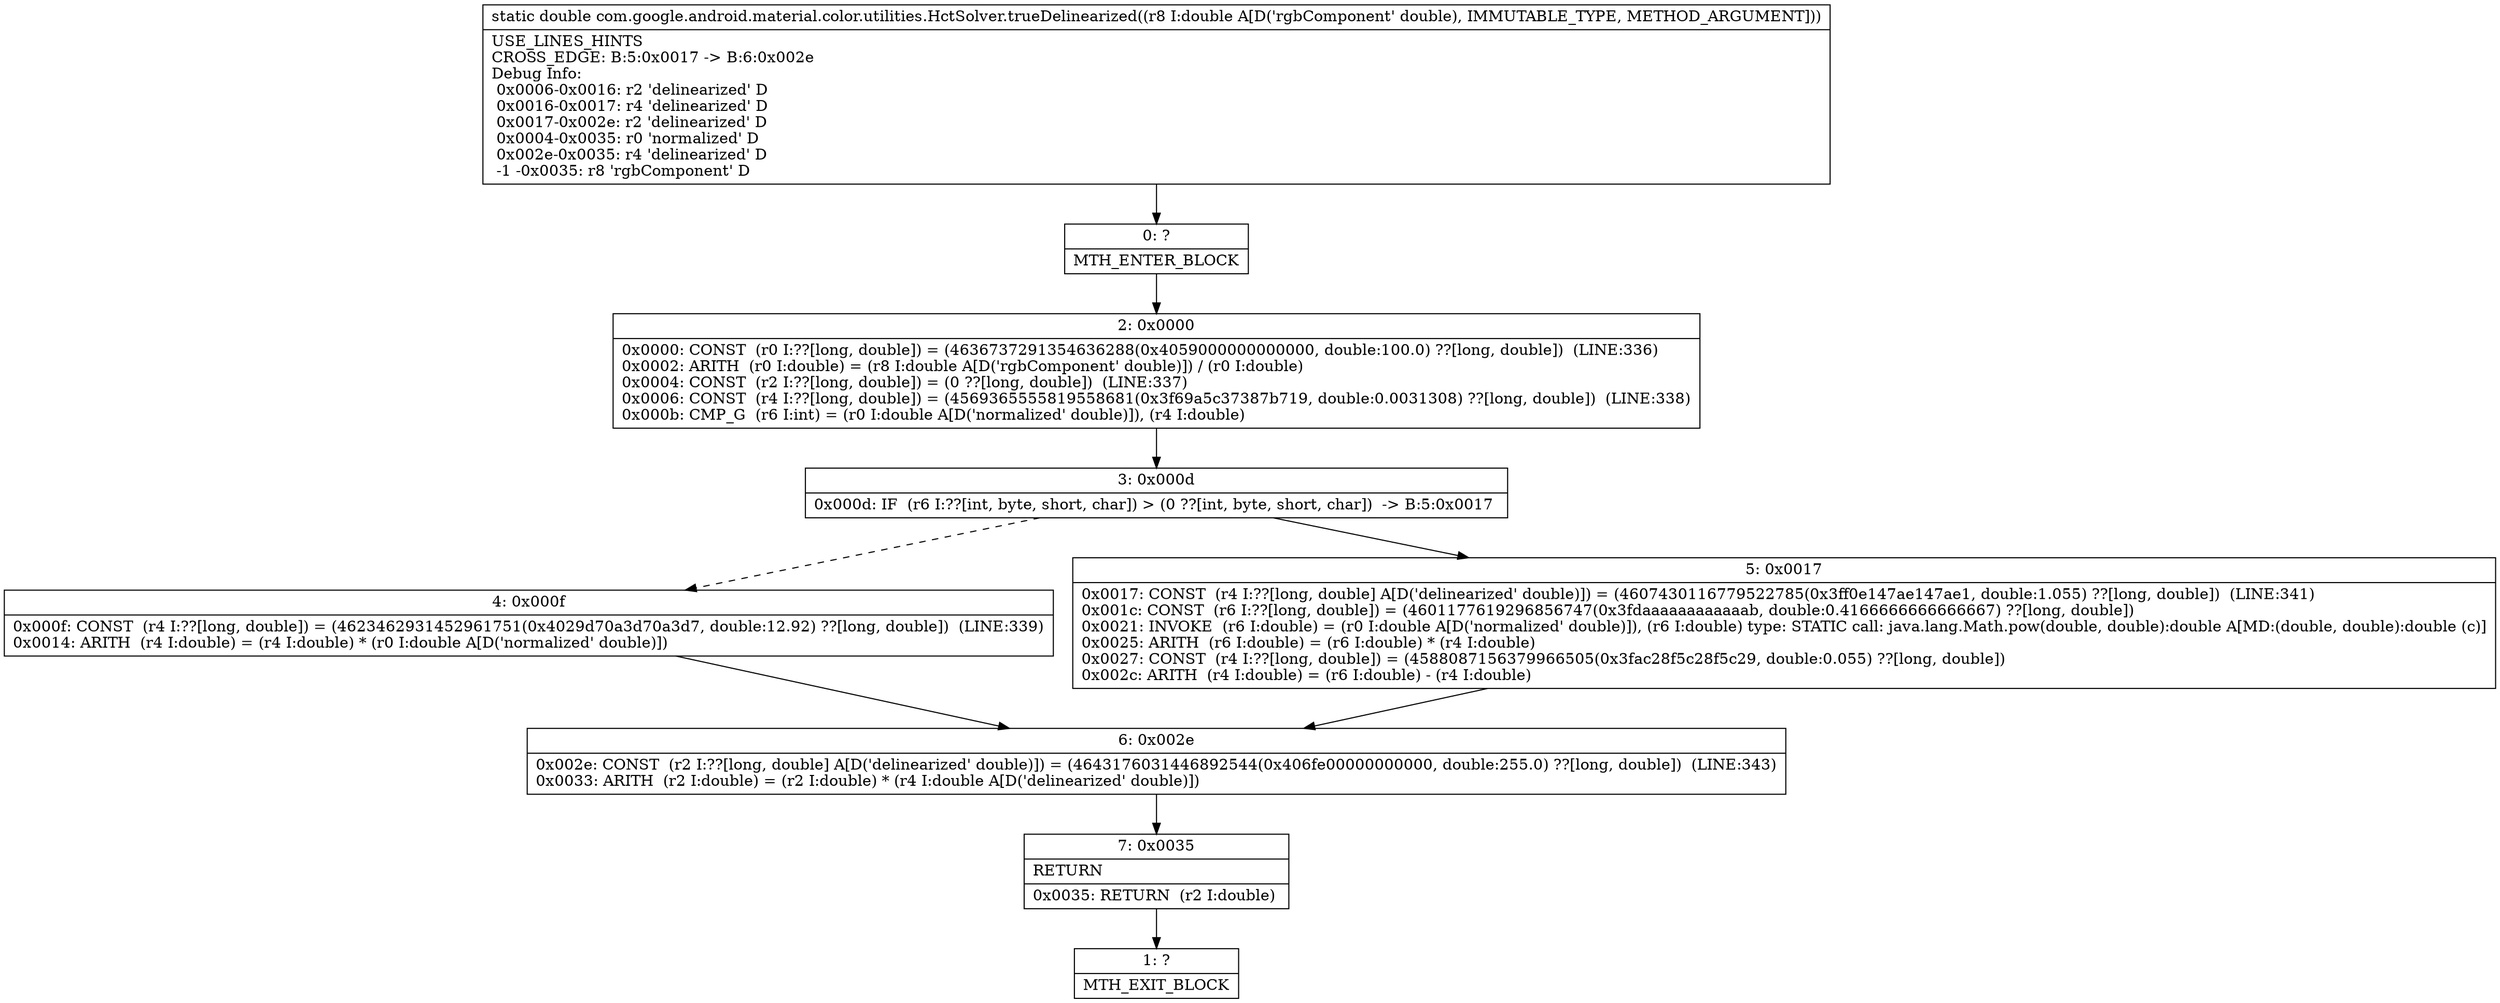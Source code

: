 digraph "CFG forcom.google.android.material.color.utilities.HctSolver.trueDelinearized(D)D" {
Node_0 [shape=record,label="{0\:\ ?|MTH_ENTER_BLOCK\l}"];
Node_2 [shape=record,label="{2\:\ 0x0000|0x0000: CONST  (r0 I:??[long, double]) = (4636737291354636288(0x4059000000000000, double:100.0) ??[long, double])  (LINE:336)\l0x0002: ARITH  (r0 I:double) = (r8 I:double A[D('rgbComponent' double)]) \/ (r0 I:double) \l0x0004: CONST  (r2 I:??[long, double]) = (0 ??[long, double])  (LINE:337)\l0x0006: CONST  (r4 I:??[long, double]) = (4569365555819558681(0x3f69a5c37387b719, double:0.0031308) ??[long, double])  (LINE:338)\l0x000b: CMP_G  (r6 I:int) = (r0 I:double A[D('normalized' double)]), (r4 I:double) \l}"];
Node_3 [shape=record,label="{3\:\ 0x000d|0x000d: IF  (r6 I:??[int, byte, short, char]) \> (0 ??[int, byte, short, char])  \-\> B:5:0x0017 \l}"];
Node_4 [shape=record,label="{4\:\ 0x000f|0x000f: CONST  (r4 I:??[long, double]) = (4623462931452961751(0x4029d70a3d70a3d7, double:12.92) ??[long, double])  (LINE:339)\l0x0014: ARITH  (r4 I:double) = (r4 I:double) * (r0 I:double A[D('normalized' double)]) \l}"];
Node_6 [shape=record,label="{6\:\ 0x002e|0x002e: CONST  (r2 I:??[long, double] A[D('delinearized' double)]) = (4643176031446892544(0x406fe00000000000, double:255.0) ??[long, double])  (LINE:343)\l0x0033: ARITH  (r2 I:double) = (r2 I:double) * (r4 I:double A[D('delinearized' double)]) \l}"];
Node_7 [shape=record,label="{7\:\ 0x0035|RETURN\l|0x0035: RETURN  (r2 I:double) \l}"];
Node_1 [shape=record,label="{1\:\ ?|MTH_EXIT_BLOCK\l}"];
Node_5 [shape=record,label="{5\:\ 0x0017|0x0017: CONST  (r4 I:??[long, double] A[D('delinearized' double)]) = (4607430116779522785(0x3ff0e147ae147ae1, double:1.055) ??[long, double])  (LINE:341)\l0x001c: CONST  (r6 I:??[long, double]) = (4601177619296856747(0x3fdaaaaaaaaaaaab, double:0.4166666666666667) ??[long, double]) \l0x0021: INVOKE  (r6 I:double) = (r0 I:double A[D('normalized' double)]), (r6 I:double) type: STATIC call: java.lang.Math.pow(double, double):double A[MD:(double, double):double (c)]\l0x0025: ARITH  (r6 I:double) = (r6 I:double) * (r4 I:double) \l0x0027: CONST  (r4 I:??[long, double]) = (4588087156379966505(0x3fac28f5c28f5c29, double:0.055) ??[long, double]) \l0x002c: ARITH  (r4 I:double) = (r6 I:double) \- (r4 I:double) \l}"];
MethodNode[shape=record,label="{static double com.google.android.material.color.utilities.HctSolver.trueDelinearized((r8 I:double A[D('rgbComponent' double), IMMUTABLE_TYPE, METHOD_ARGUMENT]))  | USE_LINES_HINTS\lCROSS_EDGE: B:5:0x0017 \-\> B:6:0x002e\lDebug Info:\l  0x0006\-0x0016: r2 'delinearized' D\l  0x0016\-0x0017: r4 'delinearized' D\l  0x0017\-0x002e: r2 'delinearized' D\l  0x0004\-0x0035: r0 'normalized' D\l  0x002e\-0x0035: r4 'delinearized' D\l  \-1 \-0x0035: r8 'rgbComponent' D\l}"];
MethodNode -> Node_0;Node_0 -> Node_2;
Node_2 -> Node_3;
Node_3 -> Node_4[style=dashed];
Node_3 -> Node_5;
Node_4 -> Node_6;
Node_6 -> Node_7;
Node_7 -> Node_1;
Node_5 -> Node_6;
}

